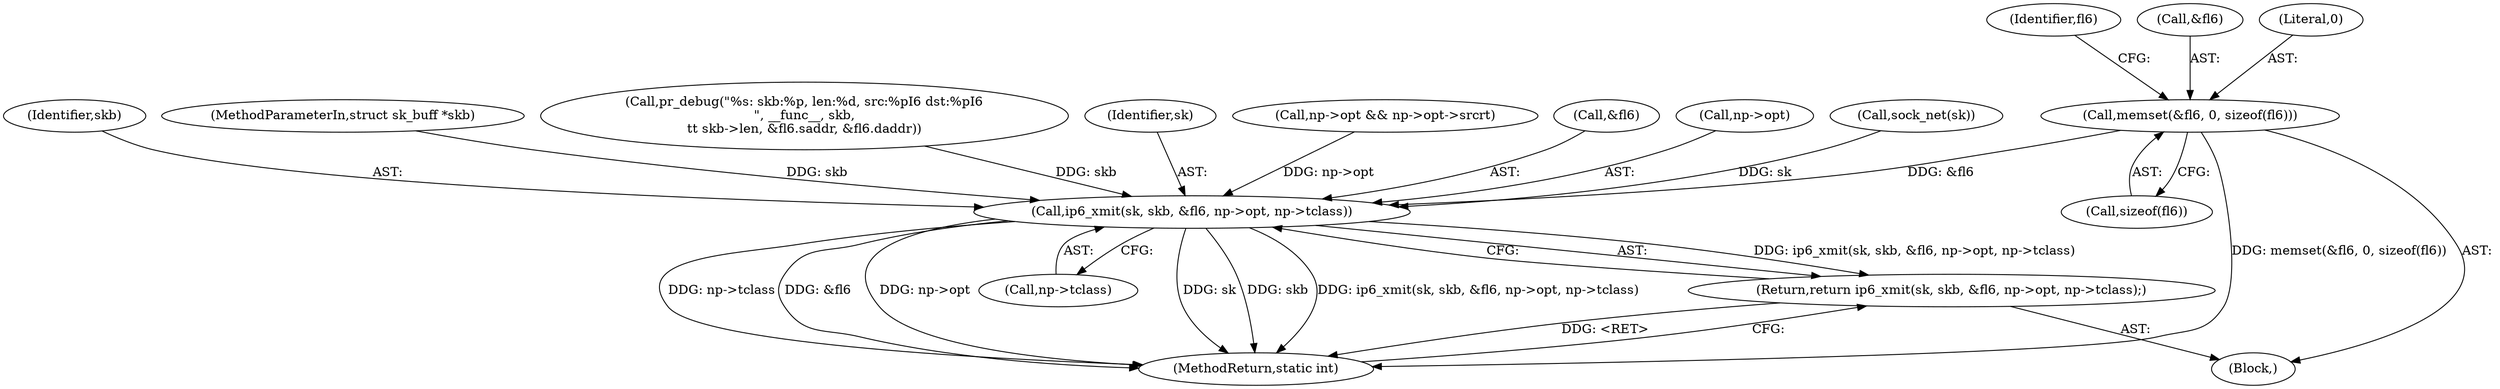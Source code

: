 digraph "1_linux_95ee62083cb6453e056562d91f597552021e6ae7_0@API" {
"1000117" [label="(Call,memset(&fl6, 0, sizeof(fl6)))"];
"1000252" [label="(Call,ip6_xmit(sk, skb, &fl6, np->opt, np->tclass))"];
"1000251" [label="(Return,return ip6_xmit(sk, skb, &fl6, np->opt, np->tclass);)"];
"1000104" [label="(Block,)"];
"1000251" [label="(Return,return ip6_xmit(sk, skb, &fl6, np->opt, np->tclass);)"];
"1000260" [label="(Call,np->tclass)"];
"1000192" [label="(Call,np->opt && np->opt->srcrt)"];
"1000125" [label="(Identifier,fl6)"];
"1000118" [label="(Call,&fl6)"];
"1000263" [label="(MethodReturn,static int)"];
"1000255" [label="(Call,&fl6)"];
"1000257" [label="(Call,np->opt)"];
"1000236" [label="(Call,sock_net(sk))"];
"1000117" [label="(Call,memset(&fl6, 0, sizeof(fl6)))"];
"1000120" [label="(Literal,0)"];
"1000254" [label="(Identifier,skb)"];
"1000121" [label="(Call,sizeof(fl6))"];
"1000102" [label="(MethodParameterIn,struct sk_buff *skb)"];
"1000220" [label="(Call,pr_debug(\"%s: skb:%p, len:%d, src:%pI6 dst:%pI6\n\", __func__, skb,\n\t\t skb->len, &fl6.saddr, &fl6.daddr))"];
"1000252" [label="(Call,ip6_xmit(sk, skb, &fl6, np->opt, np->tclass))"];
"1000253" [label="(Identifier,sk)"];
"1000117" -> "1000104"  [label="AST: "];
"1000117" -> "1000121"  [label="CFG: "];
"1000118" -> "1000117"  [label="AST: "];
"1000120" -> "1000117"  [label="AST: "];
"1000121" -> "1000117"  [label="AST: "];
"1000125" -> "1000117"  [label="CFG: "];
"1000117" -> "1000263"  [label="DDG: memset(&fl6, 0, sizeof(fl6))"];
"1000117" -> "1000252"  [label="DDG: &fl6"];
"1000252" -> "1000251"  [label="AST: "];
"1000252" -> "1000260"  [label="CFG: "];
"1000253" -> "1000252"  [label="AST: "];
"1000254" -> "1000252"  [label="AST: "];
"1000255" -> "1000252"  [label="AST: "];
"1000257" -> "1000252"  [label="AST: "];
"1000260" -> "1000252"  [label="AST: "];
"1000251" -> "1000252"  [label="CFG: "];
"1000252" -> "1000263"  [label="DDG: &fl6"];
"1000252" -> "1000263"  [label="DDG: np->opt"];
"1000252" -> "1000263"  [label="DDG: np->tclass"];
"1000252" -> "1000263"  [label="DDG: sk"];
"1000252" -> "1000263"  [label="DDG: skb"];
"1000252" -> "1000263"  [label="DDG: ip6_xmit(sk, skb, &fl6, np->opt, np->tclass)"];
"1000252" -> "1000251"  [label="DDG: ip6_xmit(sk, skb, &fl6, np->opt, np->tclass)"];
"1000236" -> "1000252"  [label="DDG: sk"];
"1000220" -> "1000252"  [label="DDG: skb"];
"1000102" -> "1000252"  [label="DDG: skb"];
"1000192" -> "1000252"  [label="DDG: np->opt"];
"1000251" -> "1000104"  [label="AST: "];
"1000263" -> "1000251"  [label="CFG: "];
"1000251" -> "1000263"  [label="DDG: <RET>"];
}
